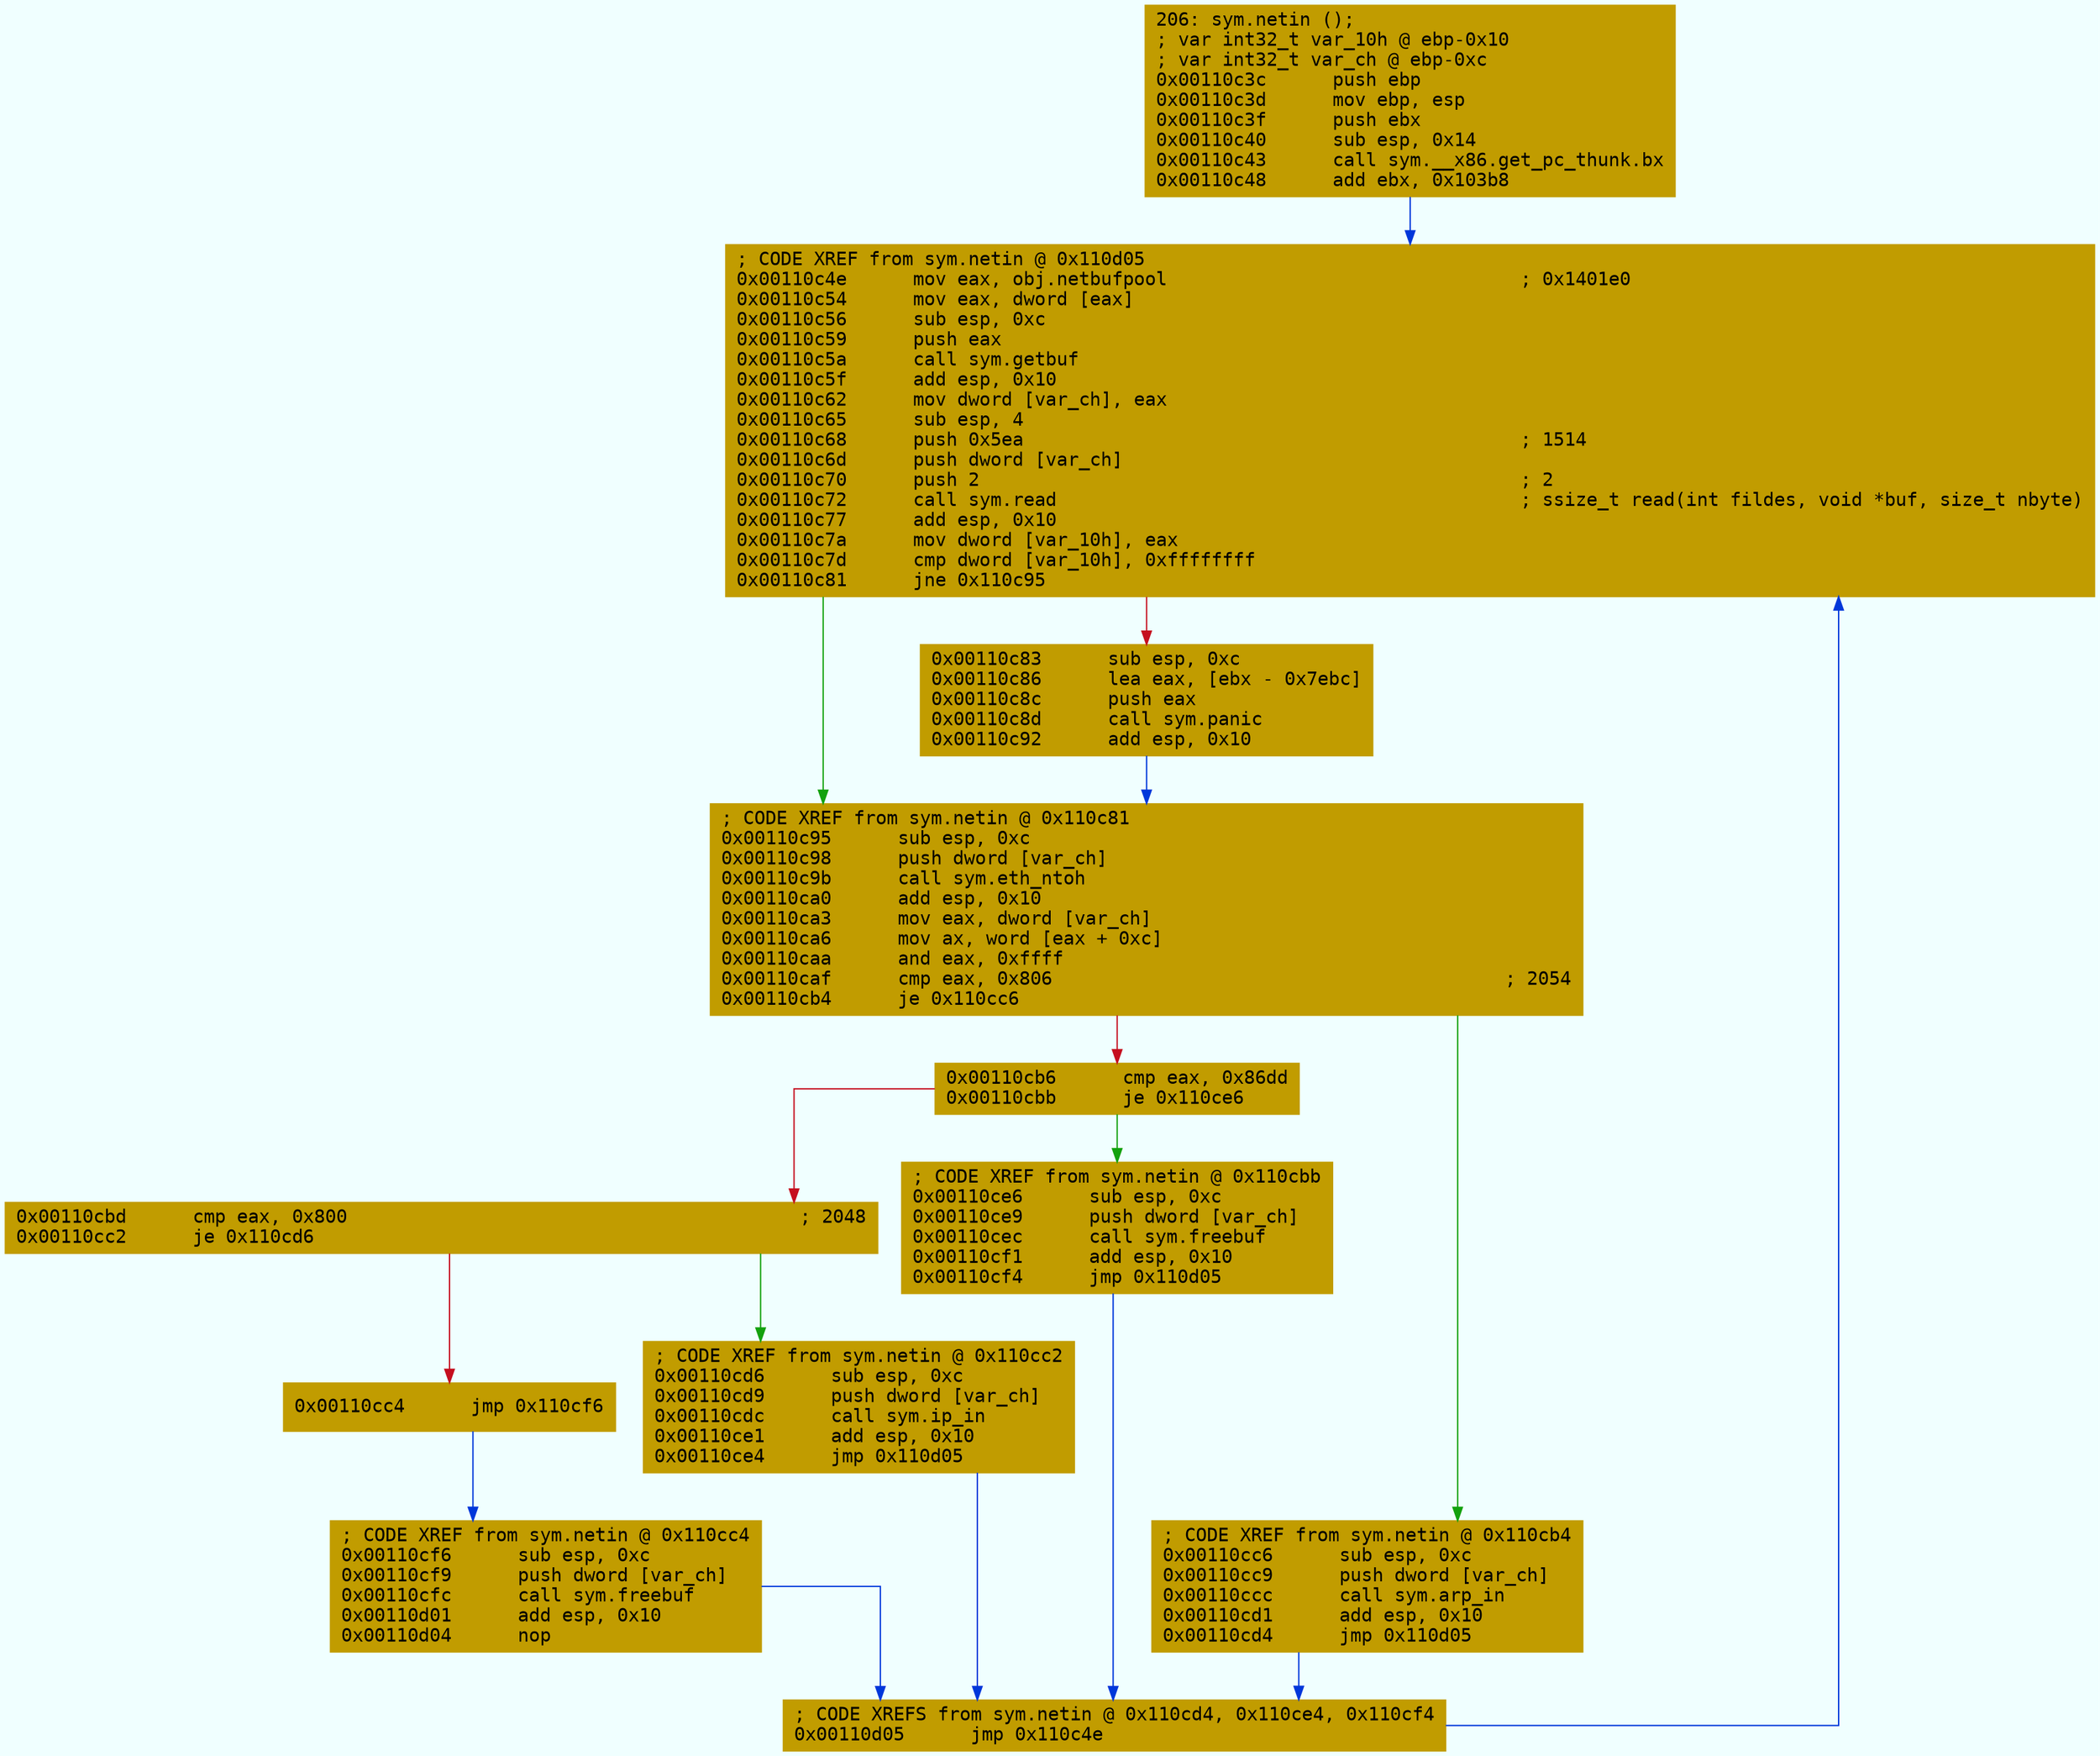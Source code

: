 digraph code {
	graph [bgcolor=azure fontsize=8 fontname="Courier" splines="ortho"];
	node [fillcolor=gray style=filled shape=box];
	edge [arrowhead="normal"];
	"0x00110c3c" [URL="sym.netin/0x00110c3c", fillcolor="#c19c00",color="#c19c00", fontname="Courier",label="206: sym.netin ();\l; var int32_t var_10h @ ebp-0x10\l; var int32_t var_ch @ ebp-0xc\l0x00110c3c      push ebp\l0x00110c3d      mov ebp, esp\l0x00110c3f      push ebx\l0x00110c40      sub esp, 0x14\l0x00110c43      call sym.__x86.get_pc_thunk.bx\l0x00110c48      add ebx, 0x103b8\l"]
	"0x00110c4e" [URL="sym.netin/0x00110c4e", fillcolor="#c19c00",color="#c19c00", fontname="Courier",label="; CODE XREF from sym.netin @ 0x110d05\l0x00110c4e      mov eax, obj.netbufpool                                ; 0x1401e0\l0x00110c54      mov eax, dword [eax]\l0x00110c56      sub esp, 0xc\l0x00110c59      push eax\l0x00110c5a      call sym.getbuf\l0x00110c5f      add esp, 0x10\l0x00110c62      mov dword [var_ch], eax\l0x00110c65      sub esp, 4\l0x00110c68      push 0x5ea                                             ; 1514\l0x00110c6d      push dword [var_ch]\l0x00110c70      push 2                                                 ; 2\l0x00110c72      call sym.read                                          ; ssize_t read(int fildes, void *buf, size_t nbyte)\l0x00110c77      add esp, 0x10\l0x00110c7a      mov dword [var_10h], eax\l0x00110c7d      cmp dword [var_10h], 0xffffffff\l0x00110c81      jne 0x110c95\l"]
	"0x00110c83" [URL="sym.netin/0x00110c83", fillcolor="#c19c00",color="#c19c00", fontname="Courier",label="0x00110c83      sub esp, 0xc\l0x00110c86      lea eax, [ebx - 0x7ebc]\l0x00110c8c      push eax\l0x00110c8d      call sym.panic\l0x00110c92      add esp, 0x10\l"]
	"0x00110c95" [URL="sym.netin/0x00110c95", fillcolor="#c19c00",color="#c19c00", fontname="Courier",label="; CODE XREF from sym.netin @ 0x110c81\l0x00110c95      sub esp, 0xc\l0x00110c98      push dword [var_ch]\l0x00110c9b      call sym.eth_ntoh\l0x00110ca0      add esp, 0x10\l0x00110ca3      mov eax, dword [var_ch]\l0x00110ca6      mov ax, word [eax + 0xc]\l0x00110caa      and eax, 0xffff\l0x00110caf      cmp eax, 0x806                                         ; 2054\l0x00110cb4      je 0x110cc6\l"]
	"0x00110cb6" [URL="sym.netin/0x00110cb6", fillcolor="#c19c00",color="#c19c00", fontname="Courier",label="0x00110cb6      cmp eax, 0x86dd\l0x00110cbb      je 0x110ce6\l"]
	"0x00110cbd" [URL="sym.netin/0x00110cbd", fillcolor="#c19c00",color="#c19c00", fontname="Courier",label="0x00110cbd      cmp eax, 0x800                                         ; 2048\l0x00110cc2      je 0x110cd6\l"]
	"0x00110cc4" [URL="sym.netin/0x00110cc4", fillcolor="#c19c00",color="#c19c00", fontname="Courier",label="0x00110cc4      jmp 0x110cf6\l"]
	"0x00110cc6" [URL="sym.netin/0x00110cc6", fillcolor="#c19c00",color="#c19c00", fontname="Courier",label="; CODE XREF from sym.netin @ 0x110cb4\l0x00110cc6      sub esp, 0xc\l0x00110cc9      push dword [var_ch]\l0x00110ccc      call sym.arp_in\l0x00110cd1      add esp, 0x10\l0x00110cd4      jmp 0x110d05\l"]
	"0x00110cd6" [URL="sym.netin/0x00110cd6", fillcolor="#c19c00",color="#c19c00", fontname="Courier",label="; CODE XREF from sym.netin @ 0x110cc2\l0x00110cd6      sub esp, 0xc\l0x00110cd9      push dword [var_ch]\l0x00110cdc      call sym.ip_in\l0x00110ce1      add esp, 0x10\l0x00110ce4      jmp 0x110d05\l"]
	"0x00110ce6" [URL="sym.netin/0x00110ce6", fillcolor="#c19c00",color="#c19c00", fontname="Courier",label="; CODE XREF from sym.netin @ 0x110cbb\l0x00110ce6      sub esp, 0xc\l0x00110ce9      push dword [var_ch]\l0x00110cec      call sym.freebuf\l0x00110cf1      add esp, 0x10\l0x00110cf4      jmp 0x110d05\l"]
	"0x00110cf6" [URL="sym.netin/0x00110cf6", fillcolor="#c19c00",color="#c19c00", fontname="Courier",label="; CODE XREF from sym.netin @ 0x110cc4\l0x00110cf6      sub esp, 0xc\l0x00110cf9      push dword [var_ch]\l0x00110cfc      call sym.freebuf\l0x00110d01      add esp, 0x10\l0x00110d04      nop\l"]
	"0x00110d05" [URL="sym.netin/0x00110d05", fillcolor="#c19c00",color="#c19c00", fontname="Courier",label="; CODE XREFS from sym.netin @ 0x110cd4, 0x110ce4, 0x110cf4\l0x00110d05      jmp 0x110c4e\l"]
        "0x00110c3c" -> "0x00110c4e" [color="#0037da"];
        "0x00110c4e" -> "0x00110c95" [color="#13a10e"];
        "0x00110c4e" -> "0x00110c83" [color="#c50f1f"];
        "0x00110c83" -> "0x00110c95" [color="#0037da"];
        "0x00110c95" -> "0x00110cc6" [color="#13a10e"];
        "0x00110c95" -> "0x00110cb6" [color="#c50f1f"];
        "0x00110cb6" -> "0x00110ce6" [color="#13a10e"];
        "0x00110cb6" -> "0x00110cbd" [color="#c50f1f"];
        "0x00110cbd" -> "0x00110cd6" [color="#13a10e"];
        "0x00110cbd" -> "0x00110cc4" [color="#c50f1f"];
        "0x00110cc4" -> "0x00110cf6" [color="#0037da"];
        "0x00110cc6" -> "0x00110d05" [color="#0037da"];
        "0x00110cd6" -> "0x00110d05" [color="#0037da"];
        "0x00110ce6" -> "0x00110d05" [color="#0037da"];
        "0x00110cf6" -> "0x00110d05" [color="#0037da"];
        "0x00110d05" -> "0x00110c4e" [color="#0037da"];
}
